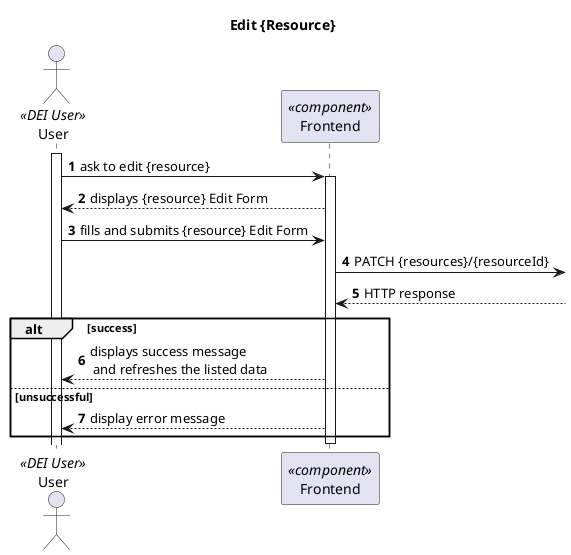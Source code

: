 @startuml Process View - Level 3

autonumber
skinparam packageStyle rect

title Edit {Resource}

actor "User" as U <<DEI User>>
participant "Frontend" as FE <<component>>

activate U

U-> FE: ask to edit {resource}
activate FE

U <-- FE: displays {resource} Edit Form

U -> FE: fills and submits {resource} Edit Form

FE -> : PATCH {resources}/{resourceId}
FE <-- : HTTP response

alt success

U <-- FE : displays success message\n and refreshes the listed data

else unsuccessful

U <-- FE : display error message

end

deactivate FE

@enduml